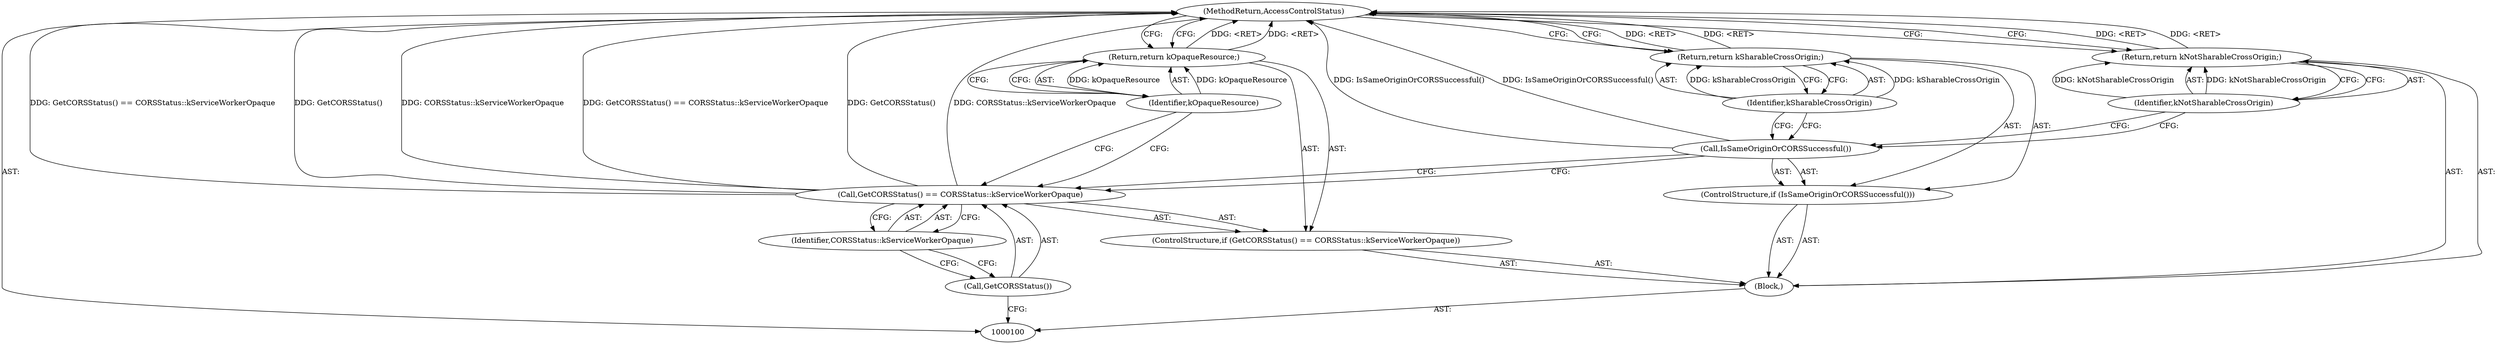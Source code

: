 digraph "1_Chrome_fad67a5b73639d7211b24fd9bdb242e82039b765_1" {
"1000114" [label="(MethodReturn,AccessControlStatus)"];
"1000101" [label="(Block,)"];
"1000102" [label="(ControlStructure,if (GetCORSStatus() == CORSStatus::kServiceWorkerOpaque))"];
"1000105" [label="(Identifier,CORSStatus::kServiceWorkerOpaque)"];
"1000103" [label="(Call,GetCORSStatus() == CORSStatus::kServiceWorkerOpaque)"];
"1000104" [label="(Call,GetCORSStatus())"];
"1000107" [label="(Identifier,kOpaqueResource)"];
"1000106" [label="(Return,return kOpaqueResource;)"];
"1000108" [label="(ControlStructure,if (IsSameOriginOrCORSSuccessful()))"];
"1000109" [label="(Call,IsSameOriginOrCORSSuccessful())"];
"1000111" [label="(Identifier,kSharableCrossOrigin)"];
"1000110" [label="(Return,return kSharableCrossOrigin;)"];
"1000113" [label="(Identifier,kNotSharableCrossOrigin)"];
"1000112" [label="(Return,return kNotSharableCrossOrigin;)"];
"1000114" -> "1000100"  [label="AST: "];
"1000114" -> "1000106"  [label="CFG: "];
"1000114" -> "1000110"  [label="CFG: "];
"1000114" -> "1000112"  [label="CFG: "];
"1000112" -> "1000114"  [label="DDG: <RET>"];
"1000106" -> "1000114"  [label="DDG: <RET>"];
"1000110" -> "1000114"  [label="DDG: <RET>"];
"1000103" -> "1000114"  [label="DDG: GetCORSStatus() == CORSStatus::kServiceWorkerOpaque"];
"1000103" -> "1000114"  [label="DDG: GetCORSStatus()"];
"1000103" -> "1000114"  [label="DDG: CORSStatus::kServiceWorkerOpaque"];
"1000109" -> "1000114"  [label="DDG: IsSameOriginOrCORSSuccessful()"];
"1000101" -> "1000100"  [label="AST: "];
"1000102" -> "1000101"  [label="AST: "];
"1000108" -> "1000101"  [label="AST: "];
"1000112" -> "1000101"  [label="AST: "];
"1000102" -> "1000101"  [label="AST: "];
"1000103" -> "1000102"  [label="AST: "];
"1000106" -> "1000102"  [label="AST: "];
"1000105" -> "1000103"  [label="AST: "];
"1000105" -> "1000104"  [label="CFG: "];
"1000103" -> "1000105"  [label="CFG: "];
"1000103" -> "1000102"  [label="AST: "];
"1000103" -> "1000105"  [label="CFG: "];
"1000104" -> "1000103"  [label="AST: "];
"1000105" -> "1000103"  [label="AST: "];
"1000107" -> "1000103"  [label="CFG: "];
"1000109" -> "1000103"  [label="CFG: "];
"1000103" -> "1000114"  [label="DDG: GetCORSStatus() == CORSStatus::kServiceWorkerOpaque"];
"1000103" -> "1000114"  [label="DDG: GetCORSStatus()"];
"1000103" -> "1000114"  [label="DDG: CORSStatus::kServiceWorkerOpaque"];
"1000104" -> "1000103"  [label="AST: "];
"1000104" -> "1000100"  [label="CFG: "];
"1000105" -> "1000104"  [label="CFG: "];
"1000107" -> "1000106"  [label="AST: "];
"1000107" -> "1000103"  [label="CFG: "];
"1000106" -> "1000107"  [label="CFG: "];
"1000107" -> "1000106"  [label="DDG: kOpaqueResource"];
"1000106" -> "1000102"  [label="AST: "];
"1000106" -> "1000107"  [label="CFG: "];
"1000107" -> "1000106"  [label="AST: "];
"1000114" -> "1000106"  [label="CFG: "];
"1000106" -> "1000114"  [label="DDG: <RET>"];
"1000107" -> "1000106"  [label="DDG: kOpaqueResource"];
"1000108" -> "1000101"  [label="AST: "];
"1000109" -> "1000108"  [label="AST: "];
"1000110" -> "1000108"  [label="AST: "];
"1000109" -> "1000108"  [label="AST: "];
"1000109" -> "1000103"  [label="CFG: "];
"1000111" -> "1000109"  [label="CFG: "];
"1000113" -> "1000109"  [label="CFG: "];
"1000109" -> "1000114"  [label="DDG: IsSameOriginOrCORSSuccessful()"];
"1000111" -> "1000110"  [label="AST: "];
"1000111" -> "1000109"  [label="CFG: "];
"1000110" -> "1000111"  [label="CFG: "];
"1000111" -> "1000110"  [label="DDG: kSharableCrossOrigin"];
"1000110" -> "1000108"  [label="AST: "];
"1000110" -> "1000111"  [label="CFG: "];
"1000111" -> "1000110"  [label="AST: "];
"1000114" -> "1000110"  [label="CFG: "];
"1000110" -> "1000114"  [label="DDG: <RET>"];
"1000111" -> "1000110"  [label="DDG: kSharableCrossOrigin"];
"1000113" -> "1000112"  [label="AST: "];
"1000113" -> "1000109"  [label="CFG: "];
"1000112" -> "1000113"  [label="CFG: "];
"1000113" -> "1000112"  [label="DDG: kNotSharableCrossOrigin"];
"1000112" -> "1000101"  [label="AST: "];
"1000112" -> "1000113"  [label="CFG: "];
"1000113" -> "1000112"  [label="AST: "];
"1000114" -> "1000112"  [label="CFG: "];
"1000112" -> "1000114"  [label="DDG: <RET>"];
"1000113" -> "1000112"  [label="DDG: kNotSharableCrossOrigin"];
}
